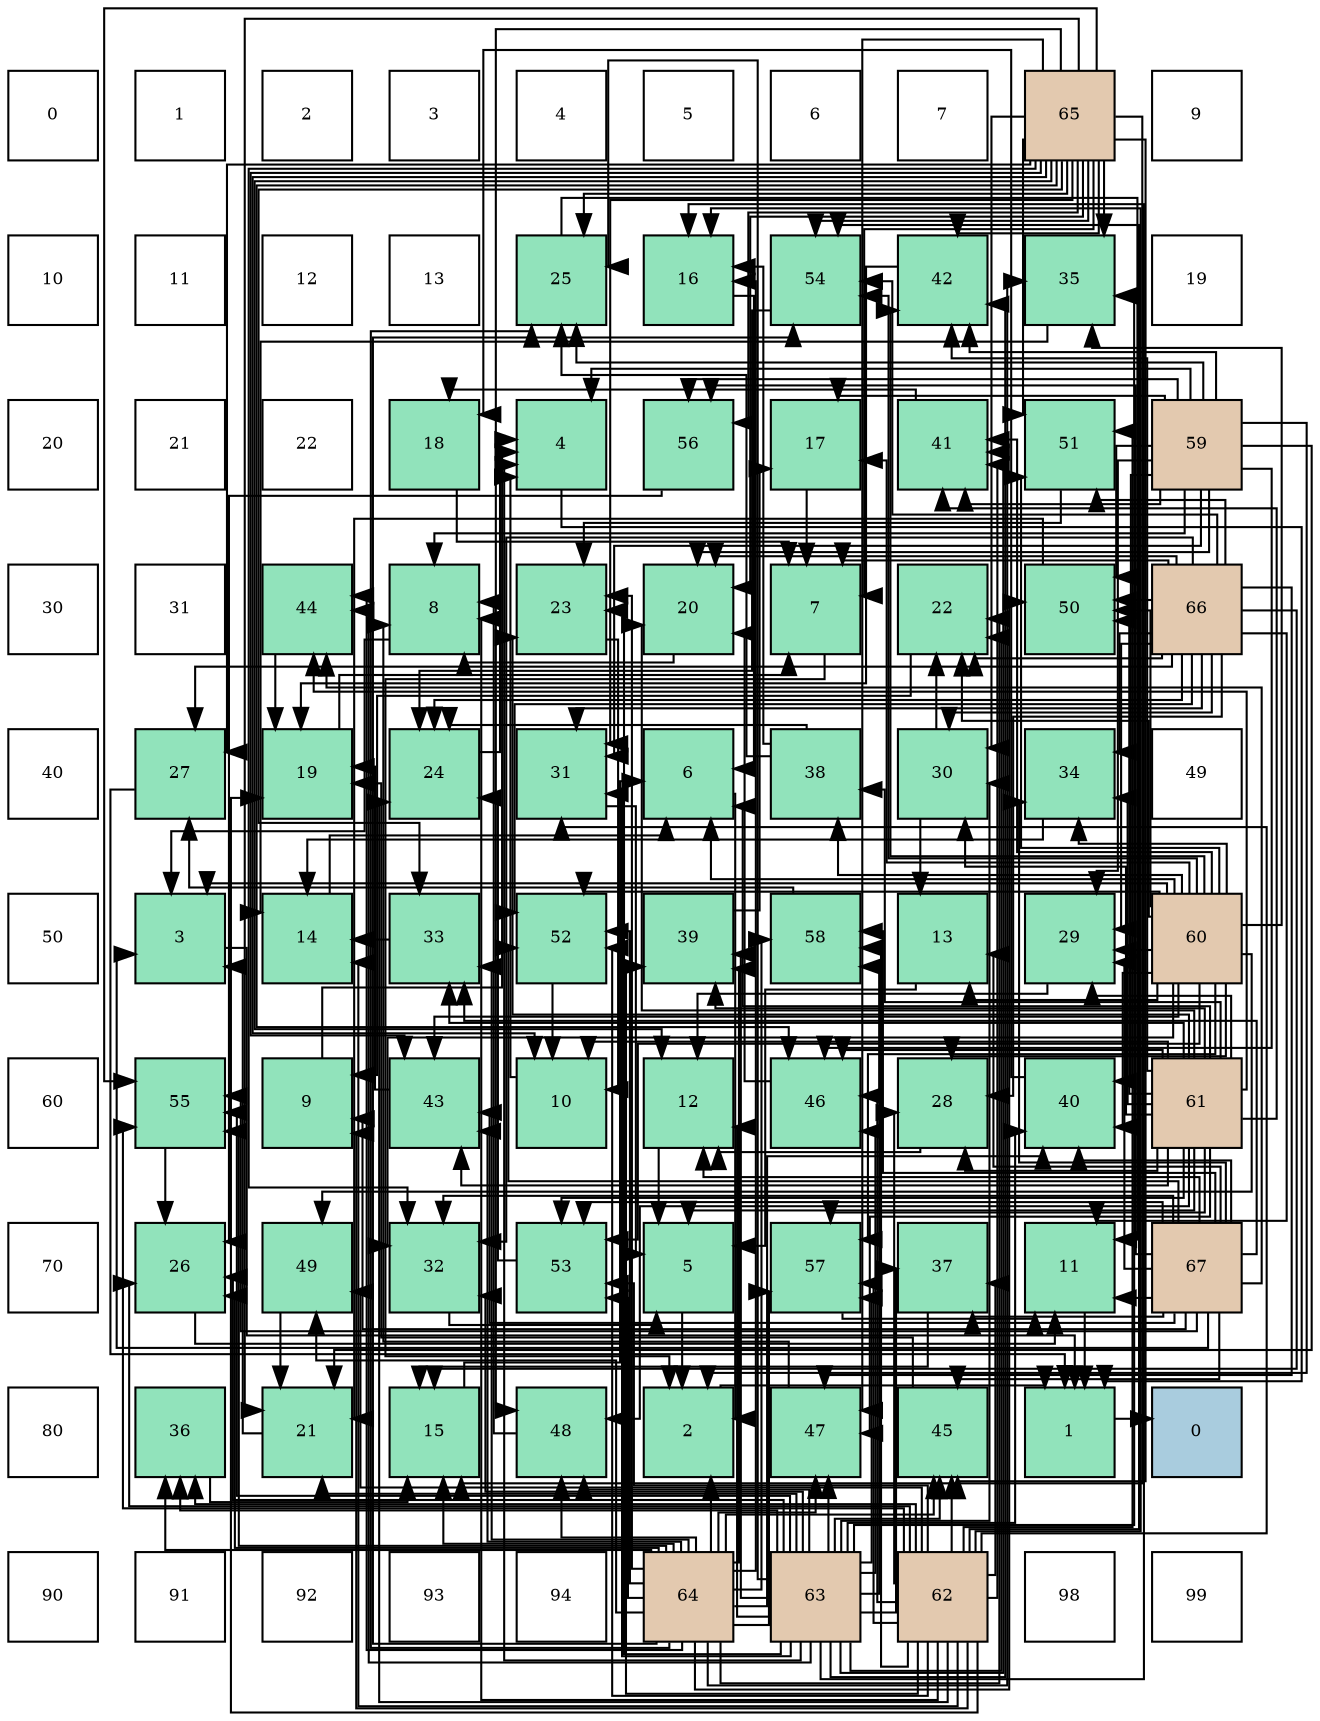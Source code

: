 digraph layout{
 rankdir=TB;
 splines=ortho;
 node [style=filled shape=square fixedsize=true width=0.6];
0[label="0", fontsize=8, fillcolor="#ffffff"];
1[label="1", fontsize=8, fillcolor="#ffffff"];
2[label="2", fontsize=8, fillcolor="#ffffff"];
3[label="3", fontsize=8, fillcolor="#ffffff"];
4[label="4", fontsize=8, fillcolor="#ffffff"];
5[label="5", fontsize=8, fillcolor="#ffffff"];
6[label="6", fontsize=8, fillcolor="#ffffff"];
7[label="7", fontsize=8, fillcolor="#ffffff"];
8[label="65", fontsize=8, fillcolor="#e3c9af"];
9[label="9", fontsize=8, fillcolor="#ffffff"];
10[label="10", fontsize=8, fillcolor="#ffffff"];
11[label="11", fontsize=8, fillcolor="#ffffff"];
12[label="12", fontsize=8, fillcolor="#ffffff"];
13[label="13", fontsize=8, fillcolor="#ffffff"];
14[label="25", fontsize=8, fillcolor="#91e3bb"];
15[label="16", fontsize=8, fillcolor="#91e3bb"];
16[label="54", fontsize=8, fillcolor="#91e3bb"];
17[label="42", fontsize=8, fillcolor="#91e3bb"];
18[label="35", fontsize=8, fillcolor="#91e3bb"];
19[label="19", fontsize=8, fillcolor="#ffffff"];
20[label="20", fontsize=8, fillcolor="#ffffff"];
21[label="21", fontsize=8, fillcolor="#ffffff"];
22[label="22", fontsize=8, fillcolor="#ffffff"];
23[label="18", fontsize=8, fillcolor="#91e3bb"];
24[label="4", fontsize=8, fillcolor="#91e3bb"];
25[label="56", fontsize=8, fillcolor="#91e3bb"];
26[label="17", fontsize=8, fillcolor="#91e3bb"];
27[label="41", fontsize=8, fillcolor="#91e3bb"];
28[label="51", fontsize=8, fillcolor="#91e3bb"];
29[label="59", fontsize=8, fillcolor="#e3c9af"];
30[label="30", fontsize=8, fillcolor="#ffffff"];
31[label="31", fontsize=8, fillcolor="#ffffff"];
32[label="44", fontsize=8, fillcolor="#91e3bb"];
33[label="8", fontsize=8, fillcolor="#91e3bb"];
34[label="23", fontsize=8, fillcolor="#91e3bb"];
35[label="20", fontsize=8, fillcolor="#91e3bb"];
36[label="7", fontsize=8, fillcolor="#91e3bb"];
37[label="22", fontsize=8, fillcolor="#91e3bb"];
38[label="50", fontsize=8, fillcolor="#91e3bb"];
39[label="66", fontsize=8, fillcolor="#e3c9af"];
40[label="40", fontsize=8, fillcolor="#ffffff"];
41[label="27", fontsize=8, fillcolor="#91e3bb"];
42[label="19", fontsize=8, fillcolor="#91e3bb"];
43[label="24", fontsize=8, fillcolor="#91e3bb"];
44[label="31", fontsize=8, fillcolor="#91e3bb"];
45[label="6", fontsize=8, fillcolor="#91e3bb"];
46[label="38", fontsize=8, fillcolor="#91e3bb"];
47[label="30", fontsize=8, fillcolor="#91e3bb"];
48[label="34", fontsize=8, fillcolor="#91e3bb"];
49[label="49", fontsize=8, fillcolor="#ffffff"];
50[label="50", fontsize=8, fillcolor="#ffffff"];
51[label="3", fontsize=8, fillcolor="#91e3bb"];
52[label="14", fontsize=8, fillcolor="#91e3bb"];
53[label="33", fontsize=8, fillcolor="#91e3bb"];
54[label="52", fontsize=8, fillcolor="#91e3bb"];
55[label="39", fontsize=8, fillcolor="#91e3bb"];
56[label="58", fontsize=8, fillcolor="#91e3bb"];
57[label="13", fontsize=8, fillcolor="#91e3bb"];
58[label="29", fontsize=8, fillcolor="#91e3bb"];
59[label="60", fontsize=8, fillcolor="#e3c9af"];
60[label="60", fontsize=8, fillcolor="#ffffff"];
61[label="55", fontsize=8, fillcolor="#91e3bb"];
62[label="9", fontsize=8, fillcolor="#91e3bb"];
63[label="43", fontsize=8, fillcolor="#91e3bb"];
64[label="10", fontsize=8, fillcolor="#91e3bb"];
65[label="12", fontsize=8, fillcolor="#91e3bb"];
66[label="46", fontsize=8, fillcolor="#91e3bb"];
67[label="28", fontsize=8, fillcolor="#91e3bb"];
68[label="40", fontsize=8, fillcolor="#91e3bb"];
69[label="61", fontsize=8, fillcolor="#e3c9af"];
70[label="70", fontsize=8, fillcolor="#ffffff"];
71[label="26", fontsize=8, fillcolor="#91e3bb"];
72[label="49", fontsize=8, fillcolor="#91e3bb"];
73[label="32", fontsize=8, fillcolor="#91e3bb"];
74[label="53", fontsize=8, fillcolor="#91e3bb"];
75[label="5", fontsize=8, fillcolor="#91e3bb"];
76[label="57", fontsize=8, fillcolor="#91e3bb"];
77[label="37", fontsize=8, fillcolor="#91e3bb"];
78[label="11", fontsize=8, fillcolor="#91e3bb"];
79[label="67", fontsize=8, fillcolor="#e3c9af"];
80[label="80", fontsize=8, fillcolor="#ffffff"];
81[label="36", fontsize=8, fillcolor="#91e3bb"];
82[label="21", fontsize=8, fillcolor="#91e3bb"];
83[label="15", fontsize=8, fillcolor="#91e3bb"];
84[label="48", fontsize=8, fillcolor="#91e3bb"];
85[label="2", fontsize=8, fillcolor="#91e3bb"];
86[label="47", fontsize=8, fillcolor="#91e3bb"];
87[label="45", fontsize=8, fillcolor="#91e3bb"];
88[label="1", fontsize=8, fillcolor="#91e3bb"];
89[label="0", fontsize=8, fillcolor="#a9ccde"];
90[label="90", fontsize=8, fillcolor="#ffffff"];
91[label="91", fontsize=8, fillcolor="#ffffff"];
92[label="92", fontsize=8, fillcolor="#ffffff"];
93[label="93", fontsize=8, fillcolor="#ffffff"];
94[label="94", fontsize=8, fillcolor="#ffffff"];
95[label="64", fontsize=8, fillcolor="#e3c9af"];
96[label="63", fontsize=8, fillcolor="#e3c9af"];
97[label="62", fontsize=8, fillcolor="#e3c9af"];
98[label="98", fontsize=8, fillcolor="#ffffff"];
99[label="99", fontsize=8, fillcolor="#ffffff"];
edge [constraint=false, style=vis];88 -> 89;
85 -> 88;
51 -> 88;
24 -> 88;
75 -> 85;
45 -> 85;
36 -> 85;
33 -> 51;
62 -> 24;
64 -> 24;
78 -> 88;
65 -> 75;
57 -> 75;
52 -> 45;
83 -> 45;
15 -> 45;
26 -> 36;
23 -> 36;
42 -> 36;
35 -> 33;
82 -> 51;
37 -> 62;
34 -> 64;
43 -> 24;
14 -> 78;
71 -> 78;
41 -> 88;
67 -> 65;
58 -> 65;
47 -> 57;
47 -> 37;
44 -> 75;
73 -> 75;
53 -> 52;
48 -> 52;
18 -> 52;
81 -> 83;
77 -> 83;
46 -> 15;
46 -> 43;
46 -> 14;
55 -> 26;
68 -> 23;
27 -> 23;
17 -> 42;
63 -> 42;
32 -> 42;
87 -> 42;
66 -> 35;
86 -> 33;
84 -> 33;
72 -> 82;
38 -> 82;
28 -> 34;
54 -> 64;
74 -> 43;
16 -> 43;
61 -> 71;
25 -> 71;
76 -> 78;
56 -> 41;
29 -> 85;
29 -> 24;
29 -> 33;
29 -> 26;
29 -> 35;
29 -> 82;
29 -> 14;
29 -> 58;
29 -> 44;
29 -> 68;
29 -> 27;
29 -> 17;
29 -> 66;
29 -> 38;
29 -> 25;
59 -> 51;
59 -> 45;
59 -> 57;
59 -> 26;
59 -> 37;
59 -> 67;
59 -> 58;
59 -> 73;
59 -> 48;
59 -> 18;
59 -> 46;
59 -> 68;
59 -> 27;
59 -> 17;
59 -> 63;
59 -> 72;
59 -> 38;
59 -> 28;
59 -> 54;
59 -> 74;
59 -> 16;
59 -> 76;
69 -> 75;
69 -> 45;
69 -> 64;
69 -> 35;
69 -> 34;
69 -> 67;
69 -> 58;
69 -> 47;
69 -> 53;
69 -> 48;
69 -> 46;
69 -> 55;
69 -> 27;
69 -> 17;
69 -> 63;
69 -> 32;
69 -> 66;
69 -> 86;
69 -> 84;
69 -> 38;
69 -> 74;
69 -> 76;
97 -> 33;
97 -> 62;
97 -> 52;
97 -> 15;
97 -> 42;
97 -> 43;
97 -> 71;
97 -> 67;
97 -> 44;
97 -> 81;
97 -> 77;
97 -> 55;
97 -> 27;
97 -> 87;
97 -> 66;
97 -> 72;
97 -> 28;
97 -> 54;
97 -> 74;
97 -> 16;
97 -> 61;
97 -> 76;
97 -> 56;
96 -> 24;
96 -> 65;
96 -> 15;
96 -> 82;
96 -> 37;
96 -> 34;
96 -> 14;
96 -> 71;
96 -> 47;
96 -> 44;
96 -> 73;
96 -> 18;
96 -> 81;
96 -> 77;
96 -> 55;
96 -> 68;
96 -> 27;
96 -> 17;
96 -> 32;
96 -> 87;
96 -> 66;
96 -> 86;
96 -> 84;
96 -> 61;
96 -> 76;
96 -> 56;
95 -> 85;
95 -> 83;
95 -> 15;
95 -> 37;
95 -> 34;
95 -> 14;
95 -> 71;
95 -> 53;
95 -> 18;
95 -> 81;
95 -> 55;
95 -> 68;
95 -> 63;
95 -> 32;
95 -> 87;
95 -> 86;
95 -> 84;
95 -> 72;
95 -> 38;
95 -> 54;
95 -> 74;
95 -> 16;
95 -> 61;
95 -> 76;
95 -> 56;
8 -> 36;
8 -> 64;
8 -> 65;
8 -> 83;
8 -> 35;
8 -> 82;
8 -> 14;
8 -> 41;
8 -> 47;
8 -> 44;
8 -> 73;
8 -> 53;
8 -> 18;
8 -> 17;
8 -> 63;
8 -> 87;
8 -> 66;
8 -> 86;
8 -> 84;
8 -> 28;
8 -> 16;
8 -> 61;
8 -> 25;
39 -> 36;
39 -> 78;
39 -> 83;
39 -> 35;
39 -> 37;
39 -> 43;
39 -> 41;
39 -> 67;
39 -> 58;
39 -> 47;
39 -> 44;
39 -> 73;
39 -> 48;
39 -> 86;
39 -> 38;
39 -> 28;
39 -> 54;
39 -> 16;
79 -> 51;
79 -> 62;
79 -> 78;
79 -> 65;
79 -> 57;
79 -> 58;
79 -> 73;
79 -> 53;
79 -> 48;
79 -> 77;
79 -> 68;
79 -> 63;
79 -> 32;
79 -> 87;
79 -> 54;
79 -> 74;
79 -> 61;
79 -> 25;
79 -> 56;
edge [constraint=true, style=invis];
0 -> 10 -> 20 -> 30 -> 40 -> 50 -> 60 -> 70 -> 80 -> 90;
1 -> 11 -> 21 -> 31 -> 41 -> 51 -> 61 -> 71 -> 81 -> 91;
2 -> 12 -> 22 -> 32 -> 42 -> 52 -> 62 -> 72 -> 82 -> 92;
3 -> 13 -> 23 -> 33 -> 43 -> 53 -> 63 -> 73 -> 83 -> 93;
4 -> 14 -> 24 -> 34 -> 44 -> 54 -> 64 -> 74 -> 84 -> 94;
5 -> 15 -> 25 -> 35 -> 45 -> 55 -> 65 -> 75 -> 85 -> 95;
6 -> 16 -> 26 -> 36 -> 46 -> 56 -> 66 -> 76 -> 86 -> 96;
7 -> 17 -> 27 -> 37 -> 47 -> 57 -> 67 -> 77 -> 87 -> 97;
8 -> 18 -> 28 -> 38 -> 48 -> 58 -> 68 -> 78 -> 88 -> 98;
9 -> 19 -> 29 -> 39 -> 49 -> 59 -> 69 -> 79 -> 89 -> 99;
rank = same {0 -> 1 -> 2 -> 3 -> 4 -> 5 -> 6 -> 7 -> 8 -> 9};
rank = same {10 -> 11 -> 12 -> 13 -> 14 -> 15 -> 16 -> 17 -> 18 -> 19};
rank = same {20 -> 21 -> 22 -> 23 -> 24 -> 25 -> 26 -> 27 -> 28 -> 29};
rank = same {30 -> 31 -> 32 -> 33 -> 34 -> 35 -> 36 -> 37 -> 38 -> 39};
rank = same {40 -> 41 -> 42 -> 43 -> 44 -> 45 -> 46 -> 47 -> 48 -> 49};
rank = same {50 -> 51 -> 52 -> 53 -> 54 -> 55 -> 56 -> 57 -> 58 -> 59};
rank = same {60 -> 61 -> 62 -> 63 -> 64 -> 65 -> 66 -> 67 -> 68 -> 69};
rank = same {70 -> 71 -> 72 -> 73 -> 74 -> 75 -> 76 -> 77 -> 78 -> 79};
rank = same {80 -> 81 -> 82 -> 83 -> 84 -> 85 -> 86 -> 87 -> 88 -> 89};
rank = same {90 -> 91 -> 92 -> 93 -> 94 -> 95 -> 96 -> 97 -> 98 -> 99};
}